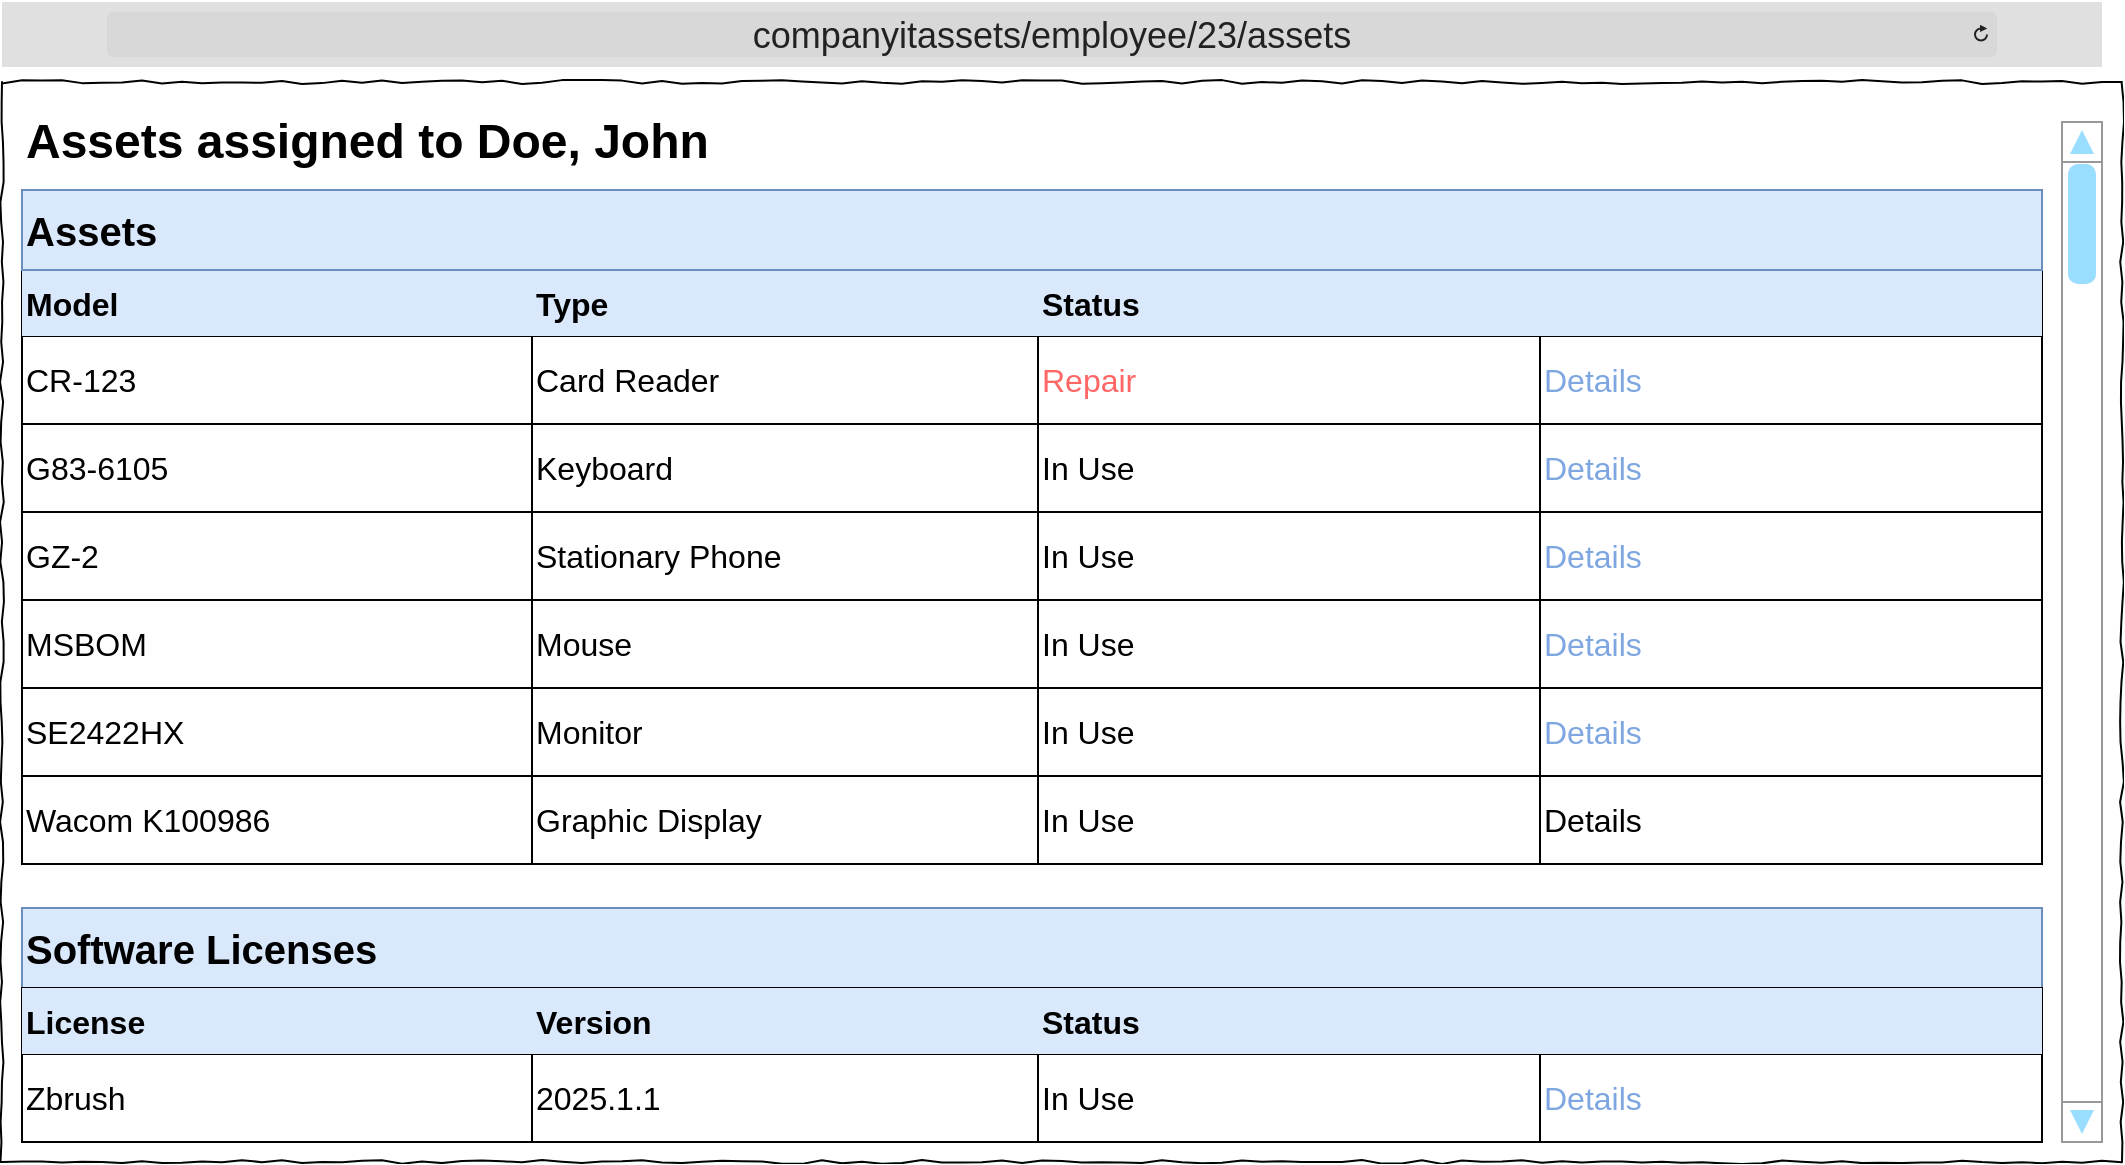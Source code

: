 <mxfile version="26.0.11">
  <diagram name="Page-1" id="03018318-947c-dd8e-b7a3-06fadd420f32">
    <mxGraphModel dx="3354" dy="1258" grid="1" gridSize="10" guides="1" tooltips="1" connect="1" arrows="1" fold="1" page="1" pageScale="1" pageWidth="1100" pageHeight="850" background="none" math="0" shadow="0">
      <root>
        <mxCell id="0" />
        <mxCell id="1" parent="0" />
        <mxCell id="677b7b8949515195-1" value="" style="whiteSpace=wrap;html=1;rounded=0;shadow=0;labelBackgroundColor=none;strokeColor=#000000;strokeWidth=1;fillColor=none;fontFamily=Verdana;fontSize=12;fontColor=#000000;align=center;comic=1;" parent="1" vertex="1">
          <mxGeometry x="20" y="40" width="1060" height="540" as="geometry" />
        </mxCell>
        <mxCell id="q4BZEvWAXVgxHDnkbYNj-4" value="" style="shape=table;startSize=0;container=1;collapsible=0;childLayout=tableLayout;strokeColor=default;fontSize=16;fontStyle=1" parent="1" vertex="1">
          <mxGeometry x="30" y="134" width="1010" height="297" as="geometry" />
        </mxCell>
        <mxCell id="q4BZEvWAXVgxHDnkbYNj-5" value="" style="shape=tableRow;horizontal=0;startSize=0;swimlaneHead=0;swimlaneBody=0;strokeColor=inherit;top=0;left=0;bottom=0;right=0;collapsible=0;dropTarget=0;fillColor=none;points=[[0,0.5],[1,0.5]];portConstraint=eastwest;fontSize=16;" parent="q4BZEvWAXVgxHDnkbYNj-4" vertex="1">
          <mxGeometry width="1010" height="33" as="geometry" />
        </mxCell>
        <mxCell id="q4BZEvWAXVgxHDnkbYNj-6" value="&lt;b&gt;Model&lt;/b&gt;" style="shape=partialRectangle;html=1;whiteSpace=wrap;connectable=0;strokeColor=#6c8ebf;overflow=hidden;fillColor=#dae8fc;top=0;left=0;bottom=0;right=0;pointerEvents=1;fontSize=16;align=left;" parent="q4BZEvWAXVgxHDnkbYNj-5" vertex="1">
          <mxGeometry width="255" height="33" as="geometry">
            <mxRectangle width="255" height="33" as="alternateBounds" />
          </mxGeometry>
        </mxCell>
        <mxCell id="q4BZEvWAXVgxHDnkbYNj-29" value="&lt;b&gt;Type&lt;/b&gt;" style="shape=partialRectangle;html=1;whiteSpace=wrap;connectable=0;strokeColor=#6c8ebf;overflow=hidden;fillColor=#dae8fc;top=0;left=0;bottom=0;right=0;pointerEvents=1;fontSize=16;align=left;" parent="q4BZEvWAXVgxHDnkbYNj-5" vertex="1">
          <mxGeometry x="255" width="253" height="33" as="geometry">
            <mxRectangle width="253" height="33" as="alternateBounds" />
          </mxGeometry>
        </mxCell>
        <mxCell id="q4BZEvWAXVgxHDnkbYNj-8" value="&lt;b&gt;Status&lt;/b&gt;" style="shape=partialRectangle;html=1;whiteSpace=wrap;connectable=0;strokeColor=#6c8ebf;overflow=hidden;fillColor=#dae8fc;top=0;left=0;bottom=0;right=0;pointerEvents=1;fontSize=16;align=left;" parent="q4BZEvWAXVgxHDnkbYNj-5" vertex="1">
          <mxGeometry x="508" width="251" height="33" as="geometry">
            <mxRectangle width="251" height="33" as="alternateBounds" />
          </mxGeometry>
        </mxCell>
        <mxCell id="q4BZEvWAXVgxHDnkbYNj-20" style="shape=partialRectangle;html=1;whiteSpace=wrap;connectable=0;strokeColor=#6c8ebf;overflow=hidden;fillColor=#dae8fc;top=0;left=0;bottom=0;right=0;pointerEvents=1;fontSize=16;align=left;" parent="q4BZEvWAXVgxHDnkbYNj-5" vertex="1">
          <mxGeometry x="759" width="251" height="33" as="geometry">
            <mxRectangle width="251" height="33" as="alternateBounds" />
          </mxGeometry>
        </mxCell>
        <mxCell id="VPphKP7PUV7bJlCxoTnw-1" style="shape=tableRow;horizontal=0;startSize=0;swimlaneHead=0;swimlaneBody=0;strokeColor=inherit;top=0;left=0;bottom=0;right=0;collapsible=0;dropTarget=0;fillColor=none;points=[[0,0.5],[1,0.5]];portConstraint=eastwest;fontSize=16;" vertex="1" parent="q4BZEvWAXVgxHDnkbYNj-4">
          <mxGeometry y="33" width="1010" height="44" as="geometry" />
        </mxCell>
        <mxCell id="VPphKP7PUV7bJlCxoTnw-2" value="CR-123" style="shape=partialRectangle;html=1;whiteSpace=wrap;connectable=0;strokeColor=inherit;overflow=hidden;fillColor=none;top=0;left=0;bottom=0;right=0;pointerEvents=1;fontSize=16;align=left;" vertex="1" parent="VPphKP7PUV7bJlCxoTnw-1">
          <mxGeometry width="255" height="44" as="geometry">
            <mxRectangle width="255" height="44" as="alternateBounds" />
          </mxGeometry>
        </mxCell>
        <mxCell id="VPphKP7PUV7bJlCxoTnw-3" value="Card Reader" style="shape=partialRectangle;html=1;whiteSpace=wrap;connectable=0;strokeColor=inherit;overflow=hidden;fillColor=none;top=0;left=0;bottom=0;right=0;pointerEvents=1;fontSize=16;align=left;" vertex="1" parent="VPphKP7PUV7bJlCxoTnw-1">
          <mxGeometry x="255" width="253" height="44" as="geometry">
            <mxRectangle width="253" height="44" as="alternateBounds" />
          </mxGeometry>
        </mxCell>
        <mxCell id="VPphKP7PUV7bJlCxoTnw-4" value="&lt;span style=&quot;color: rgb(255, 102, 102);&quot;&gt;Repair&lt;/span&gt;" style="shape=partialRectangle;html=1;whiteSpace=wrap;connectable=0;strokeColor=inherit;overflow=hidden;fillColor=none;top=0;left=0;bottom=0;right=0;pointerEvents=1;fontSize=16;align=left;" vertex="1" parent="VPphKP7PUV7bJlCxoTnw-1">
          <mxGeometry x="508" width="251" height="44" as="geometry">
            <mxRectangle width="251" height="44" as="alternateBounds" />
          </mxGeometry>
        </mxCell>
        <mxCell id="VPphKP7PUV7bJlCxoTnw-5" value="&lt;span&gt;&lt;font style=&quot;color: light-dark(rgb(126, 166, 224), rgb(51, 153, 255));&quot;&gt;Details&lt;/font&gt;&lt;/span&gt;" style="shape=partialRectangle;html=1;whiteSpace=wrap;connectable=0;strokeColor=inherit;overflow=hidden;fillColor=none;top=0;left=0;bottom=0;right=0;pointerEvents=1;fontSize=16;align=left;" vertex="1" parent="VPphKP7PUV7bJlCxoTnw-1">
          <mxGeometry x="759" width="251" height="44" as="geometry">
            <mxRectangle width="251" height="44" as="alternateBounds" />
          </mxGeometry>
        </mxCell>
        <mxCell id="VPphKP7PUV7bJlCxoTnw-6" style="shape=tableRow;horizontal=0;startSize=0;swimlaneHead=0;swimlaneBody=0;strokeColor=inherit;top=0;left=0;bottom=0;right=0;collapsible=0;dropTarget=0;fillColor=none;points=[[0,0.5],[1,0.5]];portConstraint=eastwest;fontSize=16;" vertex="1" parent="q4BZEvWAXVgxHDnkbYNj-4">
          <mxGeometry y="77" width="1010" height="44" as="geometry" />
        </mxCell>
        <mxCell id="VPphKP7PUV7bJlCxoTnw-7" value="G83-6105" style="shape=partialRectangle;html=1;whiteSpace=wrap;connectable=0;strokeColor=inherit;overflow=hidden;fillColor=none;top=0;left=0;bottom=0;right=0;pointerEvents=1;fontSize=16;align=left;" vertex="1" parent="VPphKP7PUV7bJlCxoTnw-6">
          <mxGeometry width="255" height="44" as="geometry">
            <mxRectangle width="255" height="44" as="alternateBounds" />
          </mxGeometry>
        </mxCell>
        <mxCell id="VPphKP7PUV7bJlCxoTnw-8" value="Keyboard" style="shape=partialRectangle;html=1;whiteSpace=wrap;connectable=0;strokeColor=inherit;overflow=hidden;fillColor=none;top=0;left=0;bottom=0;right=0;pointerEvents=1;fontSize=16;align=left;" vertex="1" parent="VPphKP7PUV7bJlCxoTnw-6">
          <mxGeometry x="255" width="253" height="44" as="geometry">
            <mxRectangle width="253" height="44" as="alternateBounds" />
          </mxGeometry>
        </mxCell>
        <mxCell id="VPphKP7PUV7bJlCxoTnw-9" value="In Use" style="shape=partialRectangle;html=1;whiteSpace=wrap;connectable=0;strokeColor=inherit;overflow=hidden;fillColor=none;top=0;left=0;bottom=0;right=0;pointerEvents=1;fontSize=16;align=left;" vertex="1" parent="VPphKP7PUV7bJlCxoTnw-6">
          <mxGeometry x="508" width="251" height="44" as="geometry">
            <mxRectangle width="251" height="44" as="alternateBounds" />
          </mxGeometry>
        </mxCell>
        <mxCell id="VPphKP7PUV7bJlCxoTnw-10" value="&lt;span&gt;&lt;font style=&quot;color: light-dark(rgb(126, 166, 224), rgb(51, 153, 255));&quot;&gt;Details&lt;/font&gt;&lt;/span&gt;" style="shape=partialRectangle;html=1;whiteSpace=wrap;connectable=0;strokeColor=inherit;overflow=hidden;fillColor=none;top=0;left=0;bottom=0;right=0;pointerEvents=1;fontSize=16;align=left;" vertex="1" parent="VPphKP7PUV7bJlCxoTnw-6">
          <mxGeometry x="759" width="251" height="44" as="geometry">
            <mxRectangle width="251" height="44" as="alternateBounds" />
          </mxGeometry>
        </mxCell>
        <mxCell id="VPphKP7PUV7bJlCxoTnw-16" style="shape=tableRow;horizontal=0;startSize=0;swimlaneHead=0;swimlaneBody=0;strokeColor=inherit;top=0;left=0;bottom=0;right=0;collapsible=0;dropTarget=0;fillColor=none;points=[[0,0.5],[1,0.5]];portConstraint=eastwest;fontSize=16;" vertex="1" parent="q4BZEvWAXVgxHDnkbYNj-4">
          <mxGeometry y="121" width="1010" height="44" as="geometry" />
        </mxCell>
        <mxCell id="VPphKP7PUV7bJlCxoTnw-17" value="GZ-2" style="shape=partialRectangle;html=1;whiteSpace=wrap;connectable=0;strokeColor=inherit;overflow=hidden;fillColor=none;top=0;left=0;bottom=0;right=0;pointerEvents=1;fontSize=16;align=left;" vertex="1" parent="VPphKP7PUV7bJlCxoTnw-16">
          <mxGeometry width="255" height="44" as="geometry">
            <mxRectangle width="255" height="44" as="alternateBounds" />
          </mxGeometry>
        </mxCell>
        <mxCell id="VPphKP7PUV7bJlCxoTnw-18" value="Stationary Phone" style="shape=partialRectangle;html=1;whiteSpace=wrap;connectable=0;strokeColor=inherit;overflow=hidden;fillColor=none;top=0;left=0;bottom=0;right=0;pointerEvents=1;fontSize=16;align=left;" vertex="1" parent="VPphKP7PUV7bJlCxoTnw-16">
          <mxGeometry x="255" width="253" height="44" as="geometry">
            <mxRectangle width="253" height="44" as="alternateBounds" />
          </mxGeometry>
        </mxCell>
        <mxCell id="VPphKP7PUV7bJlCxoTnw-19" value="In Use" style="shape=partialRectangle;html=1;whiteSpace=wrap;connectable=0;strokeColor=inherit;overflow=hidden;fillColor=none;top=0;left=0;bottom=0;right=0;pointerEvents=1;fontSize=16;align=left;" vertex="1" parent="VPphKP7PUV7bJlCxoTnw-16">
          <mxGeometry x="508" width="251" height="44" as="geometry">
            <mxRectangle width="251" height="44" as="alternateBounds" />
          </mxGeometry>
        </mxCell>
        <mxCell id="VPphKP7PUV7bJlCxoTnw-20" value="&lt;span&gt;&lt;font style=&quot;color: light-dark(rgb(126, 166, 224), rgb(51, 153, 255));&quot;&gt;Details&lt;/font&gt;&lt;/span&gt;" style="shape=partialRectangle;html=1;whiteSpace=wrap;connectable=0;strokeColor=inherit;overflow=hidden;fillColor=none;top=0;left=0;bottom=0;right=0;pointerEvents=1;fontSize=16;align=left;" vertex="1" parent="VPphKP7PUV7bJlCxoTnw-16">
          <mxGeometry x="759" width="251" height="44" as="geometry">
            <mxRectangle width="251" height="44" as="alternateBounds" />
          </mxGeometry>
        </mxCell>
        <mxCell id="VPphKP7PUV7bJlCxoTnw-21" style="shape=tableRow;horizontal=0;startSize=0;swimlaneHead=0;swimlaneBody=0;strokeColor=inherit;top=0;left=0;bottom=0;right=0;collapsible=0;dropTarget=0;fillColor=none;points=[[0,0.5],[1,0.5]];portConstraint=eastwest;fontSize=16;" vertex="1" parent="q4BZEvWAXVgxHDnkbYNj-4">
          <mxGeometry y="165" width="1010" height="44" as="geometry" />
        </mxCell>
        <mxCell id="VPphKP7PUV7bJlCxoTnw-22" value="MSBOM" style="shape=partialRectangle;html=1;whiteSpace=wrap;connectable=0;strokeColor=inherit;overflow=hidden;fillColor=none;top=0;left=0;bottom=0;right=0;pointerEvents=1;fontSize=16;align=left;" vertex="1" parent="VPphKP7PUV7bJlCxoTnw-21">
          <mxGeometry width="255" height="44" as="geometry">
            <mxRectangle width="255" height="44" as="alternateBounds" />
          </mxGeometry>
        </mxCell>
        <mxCell id="VPphKP7PUV7bJlCxoTnw-23" value="Mouse" style="shape=partialRectangle;html=1;whiteSpace=wrap;connectable=0;strokeColor=inherit;overflow=hidden;fillColor=none;top=0;left=0;bottom=0;right=0;pointerEvents=1;fontSize=16;align=left;" vertex="1" parent="VPphKP7PUV7bJlCxoTnw-21">
          <mxGeometry x="255" width="253" height="44" as="geometry">
            <mxRectangle width="253" height="44" as="alternateBounds" />
          </mxGeometry>
        </mxCell>
        <mxCell id="VPphKP7PUV7bJlCxoTnw-24" value="In Use" style="shape=partialRectangle;html=1;whiteSpace=wrap;connectable=0;strokeColor=inherit;overflow=hidden;fillColor=none;top=0;left=0;bottom=0;right=0;pointerEvents=1;fontSize=16;align=left;" vertex="1" parent="VPphKP7PUV7bJlCxoTnw-21">
          <mxGeometry x="508" width="251" height="44" as="geometry">
            <mxRectangle width="251" height="44" as="alternateBounds" />
          </mxGeometry>
        </mxCell>
        <mxCell id="VPphKP7PUV7bJlCxoTnw-25" value="&lt;span&gt;&lt;font style=&quot;color: light-dark(rgb(126, 166, 224), rgb(51, 153, 255));&quot;&gt;Details&lt;/font&gt;&lt;/span&gt;" style="shape=partialRectangle;html=1;whiteSpace=wrap;connectable=0;strokeColor=inherit;overflow=hidden;fillColor=none;top=0;left=0;bottom=0;right=0;pointerEvents=1;fontSize=16;align=left;" vertex="1" parent="VPphKP7PUV7bJlCxoTnw-21">
          <mxGeometry x="759" width="251" height="44" as="geometry">
            <mxRectangle width="251" height="44" as="alternateBounds" />
          </mxGeometry>
        </mxCell>
        <mxCell id="q4BZEvWAXVgxHDnkbYNj-9" value="" style="shape=tableRow;horizontal=0;startSize=0;swimlaneHead=0;swimlaneBody=0;strokeColor=inherit;top=0;left=0;bottom=0;right=0;collapsible=0;dropTarget=0;fillColor=none;points=[[0,0.5],[1,0.5]];portConstraint=eastwest;fontSize=16;" parent="q4BZEvWAXVgxHDnkbYNj-4" vertex="1">
          <mxGeometry y="209" width="1010" height="44" as="geometry" />
        </mxCell>
        <mxCell id="q4BZEvWAXVgxHDnkbYNj-10" value="SE2422HX" style="shape=partialRectangle;html=1;whiteSpace=wrap;connectable=0;strokeColor=inherit;overflow=hidden;fillColor=none;top=0;left=0;bottom=0;right=0;pointerEvents=1;fontSize=16;align=left;" parent="q4BZEvWAXVgxHDnkbYNj-9" vertex="1">
          <mxGeometry width="255" height="44" as="geometry">
            <mxRectangle width="255" height="44" as="alternateBounds" />
          </mxGeometry>
        </mxCell>
        <mxCell id="q4BZEvWAXVgxHDnkbYNj-30" value="Monitor" style="shape=partialRectangle;html=1;whiteSpace=wrap;connectable=0;strokeColor=inherit;overflow=hidden;fillColor=none;top=0;left=0;bottom=0;right=0;pointerEvents=1;fontSize=16;align=left;" parent="q4BZEvWAXVgxHDnkbYNj-9" vertex="1">
          <mxGeometry x="255" width="253" height="44" as="geometry">
            <mxRectangle width="253" height="44" as="alternateBounds" />
          </mxGeometry>
        </mxCell>
        <mxCell id="q4BZEvWAXVgxHDnkbYNj-12" value="In Use" style="shape=partialRectangle;html=1;whiteSpace=wrap;connectable=0;strokeColor=inherit;overflow=hidden;fillColor=none;top=0;left=0;bottom=0;right=0;pointerEvents=1;fontSize=16;align=left;" parent="q4BZEvWAXVgxHDnkbYNj-9" vertex="1">
          <mxGeometry x="508" width="251" height="44" as="geometry">
            <mxRectangle width="251" height="44" as="alternateBounds" />
          </mxGeometry>
        </mxCell>
        <mxCell id="q4BZEvWAXVgxHDnkbYNj-21" value="&lt;font style=&quot;color: light-dark(rgb(126, 166, 224), rgb(51, 153, 255));&quot;&gt;Details&lt;/font&gt;" style="shape=partialRectangle;html=1;whiteSpace=wrap;connectable=0;strokeColor=inherit;overflow=hidden;fillColor=none;top=0;left=0;bottom=0;right=0;pointerEvents=1;fontSize=16;align=left;" parent="q4BZEvWAXVgxHDnkbYNj-9" vertex="1">
          <mxGeometry x="759" width="251" height="44" as="geometry">
            <mxRectangle width="251" height="44" as="alternateBounds" />
          </mxGeometry>
        </mxCell>
        <mxCell id="ajDolaFg_bnpmEUSDBXx-9" style="shape=tableRow;horizontal=0;startSize=0;swimlaneHead=0;swimlaneBody=0;strokeColor=inherit;top=0;left=0;bottom=0;right=0;collapsible=0;dropTarget=0;fillColor=none;points=[[0,0.5],[1,0.5]];portConstraint=eastwest;fontSize=16;" parent="q4BZEvWAXVgxHDnkbYNj-4" vertex="1">
          <mxGeometry y="253" width="1010" height="44" as="geometry" />
        </mxCell>
        <mxCell id="ajDolaFg_bnpmEUSDBXx-11" value="Wacom K100986" style="shape=partialRectangle;html=1;whiteSpace=wrap;connectable=0;strokeColor=inherit;overflow=hidden;fillColor=none;top=0;left=0;bottom=0;right=0;pointerEvents=1;fontSize=16;align=left;" parent="ajDolaFg_bnpmEUSDBXx-9" vertex="1">
          <mxGeometry width="255" height="44" as="geometry">
            <mxRectangle width="255" height="44" as="alternateBounds" />
          </mxGeometry>
        </mxCell>
        <mxCell id="ajDolaFg_bnpmEUSDBXx-12" value="Graphic Display" style="shape=partialRectangle;html=1;whiteSpace=wrap;connectable=0;strokeColor=inherit;overflow=hidden;fillColor=none;top=0;left=0;bottom=0;right=0;pointerEvents=1;fontSize=16;align=left;" parent="ajDolaFg_bnpmEUSDBXx-9" vertex="1">
          <mxGeometry x="255" width="253" height="44" as="geometry">
            <mxRectangle width="253" height="44" as="alternateBounds" />
          </mxGeometry>
        </mxCell>
        <mxCell id="ajDolaFg_bnpmEUSDBXx-14" value="In Use" style="shape=partialRectangle;html=1;whiteSpace=wrap;connectable=0;strokeColor=inherit;overflow=hidden;fillColor=none;top=0;left=0;bottom=0;right=0;pointerEvents=1;fontSize=16;align=left;" parent="ajDolaFg_bnpmEUSDBXx-9" vertex="1">
          <mxGeometry x="508" width="251" height="44" as="geometry">
            <mxRectangle width="251" height="44" as="alternateBounds" />
          </mxGeometry>
        </mxCell>
        <mxCell id="ajDolaFg_bnpmEUSDBXx-16" value="&lt;font style=&quot;color: light-dark(rgb(0, 0, 0), rgb(51, 153, 255));&quot;&gt;Details&lt;/font&gt;" style="shape=partialRectangle;html=1;whiteSpace=wrap;connectable=0;strokeColor=inherit;overflow=hidden;fillColor=none;top=0;left=0;bottom=0;right=0;pointerEvents=1;fontSize=16;align=left;" parent="ajDolaFg_bnpmEUSDBXx-9" vertex="1">
          <mxGeometry x="759" width="251" height="44" as="geometry">
            <mxRectangle width="251" height="44" as="alternateBounds" />
          </mxGeometry>
        </mxCell>
        <mxCell id="q4BZEvWAXVgxHDnkbYNj-132" value="" style="verticalLabelPosition=bottom;shadow=0;dashed=0;align=center;html=1;verticalAlign=top;strokeWidth=1;shape=mxgraph.mockup.navigation.scrollBar;strokeColor=#999999;barPos=99.756;fillColor2=#99ddff;strokeColor2=none;direction=north;" parent="1" vertex="1">
          <mxGeometry x="1050" y="60" width="20" height="510" as="geometry" />
        </mxCell>
        <mxCell id="zX-MKMj06BqSPDNbv460-1" value="&lt;font style=&quot;font-size: 18px;&quot;&gt;companyitassets/employee/23/assets&lt;/font&gt;" style="html=1;strokeWidth=1;shadow=0;dashed=0;shape=mxgraph.ios7ui.url;fillColor=#e0e0e0;strokeColor=#c0c0c0;buttonText=;strokeColor2=#222222;fontColor=#222222;fontSize=8;spacingTop=2;align=center;whiteSpace=wrap;" parent="1" vertex="1">
          <mxGeometry x="20" width="1050" height="32.5" as="geometry" />
        </mxCell>
        <mxCell id="ajDolaFg_bnpmEUSDBXx-25" value="&lt;font style=&quot;font-size: 20px;&quot;&gt;Assets&lt;/font&gt;" style="text;strokeColor=#6c8ebf;fillColor=#dae8fc;html=1;fontSize=24;fontStyle=1;verticalAlign=middle;align=left;" parent="1" vertex="1">
          <mxGeometry x="30" y="94" width="1010" height="40" as="geometry" />
        </mxCell>
        <mxCell id="ajDolaFg_bnpmEUSDBXx-26" value="&lt;font style=&quot;font-size: 20px;&quot;&gt;Software Licenses&lt;/font&gt;" style="text;strokeColor=#6c8ebf;fillColor=#dae8fc;html=1;fontSize=24;fontStyle=1;verticalAlign=middle;align=left;" parent="1" vertex="1">
          <mxGeometry x="30" y="453" width="1010" height="40" as="geometry" />
        </mxCell>
        <mxCell id="ajDolaFg_bnpmEUSDBXx-27" value="" style="shape=table;startSize=0;container=1;collapsible=0;childLayout=tableLayout;strokeColor=default;fontSize=16;fontStyle=1" parent="1" vertex="1">
          <mxGeometry x="30" y="493" width="1010" height="77" as="geometry" />
        </mxCell>
        <mxCell id="ajDolaFg_bnpmEUSDBXx-28" value="" style="shape=tableRow;horizontal=0;startSize=0;swimlaneHead=0;swimlaneBody=0;strokeColor=inherit;top=0;left=0;bottom=0;right=0;collapsible=0;dropTarget=0;fillColor=none;points=[[0,0.5],[1,0.5]];portConstraint=eastwest;fontSize=16;" parent="ajDolaFg_bnpmEUSDBXx-27" vertex="1">
          <mxGeometry width="1010" height="33" as="geometry" />
        </mxCell>
        <mxCell id="ajDolaFg_bnpmEUSDBXx-29" value="&lt;b&gt;License&lt;/b&gt;" style="shape=partialRectangle;html=1;whiteSpace=wrap;connectable=0;strokeColor=#6c8ebf;overflow=hidden;fillColor=#dae8fc;top=0;left=0;bottom=0;right=0;pointerEvents=1;fontSize=16;align=left;" parent="ajDolaFg_bnpmEUSDBXx-28" vertex="1">
          <mxGeometry width="255" height="33" as="geometry">
            <mxRectangle width="255" height="33" as="alternateBounds" />
          </mxGeometry>
        </mxCell>
        <mxCell id="ajDolaFg_bnpmEUSDBXx-30" value="&lt;b&gt;Version&lt;/b&gt;" style="shape=partialRectangle;html=1;whiteSpace=wrap;connectable=0;strokeColor=#6c8ebf;overflow=hidden;fillColor=#dae8fc;top=0;left=0;bottom=0;right=0;pointerEvents=1;fontSize=16;align=left;" parent="ajDolaFg_bnpmEUSDBXx-28" vertex="1">
          <mxGeometry x="255" width="253" height="33" as="geometry">
            <mxRectangle width="253" height="33" as="alternateBounds" />
          </mxGeometry>
        </mxCell>
        <mxCell id="ajDolaFg_bnpmEUSDBXx-31" value="&lt;b&gt;Status&lt;/b&gt;" style="shape=partialRectangle;html=1;whiteSpace=wrap;connectable=0;strokeColor=#6c8ebf;overflow=hidden;fillColor=#dae8fc;top=0;left=0;bottom=0;right=0;pointerEvents=1;fontSize=16;align=left;" parent="ajDolaFg_bnpmEUSDBXx-28" vertex="1">
          <mxGeometry x="508" width="251" height="33" as="geometry">
            <mxRectangle width="251" height="33" as="alternateBounds" />
          </mxGeometry>
        </mxCell>
        <mxCell id="ajDolaFg_bnpmEUSDBXx-32" style="shape=partialRectangle;html=1;whiteSpace=wrap;connectable=0;strokeColor=#6c8ebf;overflow=hidden;fillColor=#dae8fc;top=0;left=0;bottom=0;right=0;pointerEvents=1;fontSize=16;align=left;" parent="ajDolaFg_bnpmEUSDBXx-28" vertex="1">
          <mxGeometry x="759" width="251" height="33" as="geometry">
            <mxRectangle width="251" height="33" as="alternateBounds" />
          </mxGeometry>
        </mxCell>
        <mxCell id="ajDolaFg_bnpmEUSDBXx-33" value="" style="shape=tableRow;horizontal=0;startSize=0;swimlaneHead=0;swimlaneBody=0;strokeColor=inherit;top=0;left=0;bottom=0;right=0;collapsible=0;dropTarget=0;fillColor=none;points=[[0,0.5],[1,0.5]];portConstraint=eastwest;fontSize=16;" parent="ajDolaFg_bnpmEUSDBXx-27" vertex="1">
          <mxGeometry y="33" width="1010" height="44" as="geometry" />
        </mxCell>
        <mxCell id="ajDolaFg_bnpmEUSDBXx-34" value="Zbrush" style="shape=partialRectangle;html=1;whiteSpace=wrap;connectable=0;strokeColor=inherit;overflow=hidden;fillColor=none;top=0;left=0;bottom=0;right=0;pointerEvents=1;fontSize=16;align=left;" parent="ajDolaFg_bnpmEUSDBXx-33" vertex="1">
          <mxGeometry width="255" height="44" as="geometry">
            <mxRectangle width="255" height="44" as="alternateBounds" />
          </mxGeometry>
        </mxCell>
        <mxCell id="ajDolaFg_bnpmEUSDBXx-35" value="2025.1.1" style="shape=partialRectangle;html=1;whiteSpace=wrap;connectable=0;strokeColor=inherit;overflow=hidden;fillColor=none;top=0;left=0;bottom=0;right=0;pointerEvents=1;fontSize=16;align=left;" parent="ajDolaFg_bnpmEUSDBXx-33" vertex="1">
          <mxGeometry x="255" width="253" height="44" as="geometry">
            <mxRectangle width="253" height="44" as="alternateBounds" />
          </mxGeometry>
        </mxCell>
        <mxCell id="ajDolaFg_bnpmEUSDBXx-36" value="In Use" style="shape=partialRectangle;html=1;whiteSpace=wrap;connectable=0;strokeColor=inherit;overflow=hidden;fillColor=none;top=0;left=0;bottom=0;right=0;pointerEvents=1;fontSize=16;align=left;" parent="ajDolaFg_bnpmEUSDBXx-33" vertex="1">
          <mxGeometry x="508" width="251" height="44" as="geometry">
            <mxRectangle width="251" height="44" as="alternateBounds" />
          </mxGeometry>
        </mxCell>
        <mxCell id="ajDolaFg_bnpmEUSDBXx-37" value="&lt;font style=&quot;color: light-dark(rgb(126, 166, 224), rgb(51, 153, 255));&quot;&gt;Details&lt;/font&gt;" style="shape=partialRectangle;html=1;whiteSpace=wrap;connectable=0;strokeColor=inherit;overflow=hidden;fillColor=none;top=0;left=0;bottom=0;right=0;pointerEvents=1;fontSize=16;align=left;" parent="ajDolaFg_bnpmEUSDBXx-33" vertex="1">
          <mxGeometry x="759" width="251" height="44" as="geometry">
            <mxRectangle width="251" height="44" as="alternateBounds" />
          </mxGeometry>
        </mxCell>
        <mxCell id="ajDolaFg_bnpmEUSDBXx-63" value="Assets assigned to Doe, John" style="text;strokeColor=none;fillColor=none;html=1;fontSize=24;fontStyle=1;verticalAlign=middle;align=left;" parent="1" vertex="1">
          <mxGeometry x="30" y="50" width="100" height="40" as="geometry" />
        </mxCell>
      </root>
    </mxGraphModel>
  </diagram>
</mxfile>
